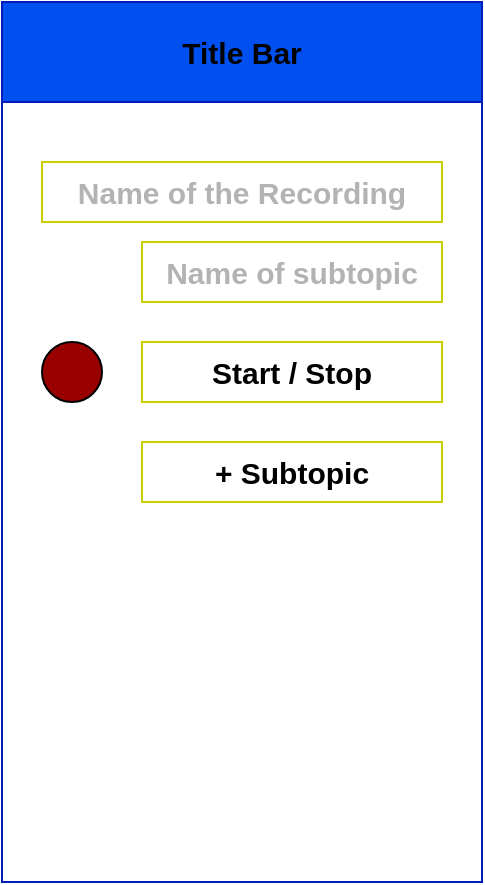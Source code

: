 <mxfile version="13.1.3">
    <diagram id="6hGFLwfOUW9BJ-s0fimq" name="Page-1">
        <mxGraphModel dx="822" dy="577" grid="1" gridSize="10" guides="1" tooltips="1" connect="1" arrows="1" fold="1" page="1" pageScale="1" pageWidth="827" pageHeight="1169" math="0" shadow="0">
            <root>
                <mxCell id="0"/>
                <mxCell id="1" parent="0"/>
                <mxCell id="2" value="" style="rounded=0;whiteSpace=wrap;html=1;fillColor=#FFFFFF;strokeColor=#001DBC;fontColor=#ffffff;" vertex="1" parent="1">
                    <mxGeometry x="280" y="80" width="240" height="440" as="geometry"/>
                </mxCell>
                <mxCell id="3" value="&lt;font style=&quot;font-size: 15px&quot; color=&quot;#000000&quot;&gt;&lt;b&gt;Title Bar&lt;/b&gt;&lt;/font&gt;" style="rounded=0;whiteSpace=wrap;html=1;fillColor=#0050ef;strokeColor=#001DBC;fontColor=#ffffff;" vertex="1" parent="1">
                    <mxGeometry x="280" y="80" width="240" height="50" as="geometry"/>
                </mxCell>
                <mxCell id="5" value="&lt;font style=&quot;font-size: 15px&quot; color=&quot;#b3b3b3&quot;&gt;&lt;b&gt;Name of the Recording&lt;/b&gt;&lt;/font&gt;" style="rounded=0;whiteSpace=wrap;html=1;fillColor=#FFFFFF;strokeColor=#CCCC00;" vertex="1" parent="1">
                    <mxGeometry x="300" y="160" width="200" height="30" as="geometry"/>
                </mxCell>
                <mxCell id="6" value="&lt;font style=&quot;font-size: 15px&quot; color=&quot;#000000&quot;&gt;&lt;b&gt;Start / Stop&lt;/b&gt;&lt;/font&gt;" style="rounded=0;whiteSpace=wrap;html=1;fillColor=#FFFFFF;strokeColor=#CCCC00;" vertex="1" parent="1">
                    <mxGeometry x="350" y="250" width="150" height="30" as="geometry"/>
                </mxCell>
                <mxCell id="9" value="" style="ellipse;whiteSpace=wrap;html=1;aspect=fixed;fillColor=#990000;" vertex="1" parent="1">
                    <mxGeometry x="300" y="250" width="30" height="30" as="geometry"/>
                </mxCell>
                <mxCell id="10" value="&lt;font style=&quot;font-size: 15px&quot; color=&quot;#000000&quot;&gt;&lt;b&gt;+ Subtopic&lt;/b&gt;&lt;/font&gt;" style="rounded=0;whiteSpace=wrap;html=1;fillColor=#FFFFFF;strokeColor=#CCCC00;" vertex="1" parent="1">
                    <mxGeometry x="350" y="300" width="150" height="30" as="geometry"/>
                </mxCell>
                <mxCell id="11" value="&lt;font style=&quot;font-size: 15px&quot; color=&quot;#b3b3b3&quot;&gt;&lt;b&gt;Name of subtopic&lt;/b&gt;&lt;/font&gt;" style="rounded=0;whiteSpace=wrap;html=1;fillColor=#FFFFFF;strokeColor=#CCCC00;" vertex="1" parent="1">
                    <mxGeometry x="350" y="200" width="150" height="30" as="geometry"/>
                </mxCell>
            </root>
        </mxGraphModel>
    </diagram>
</mxfile>